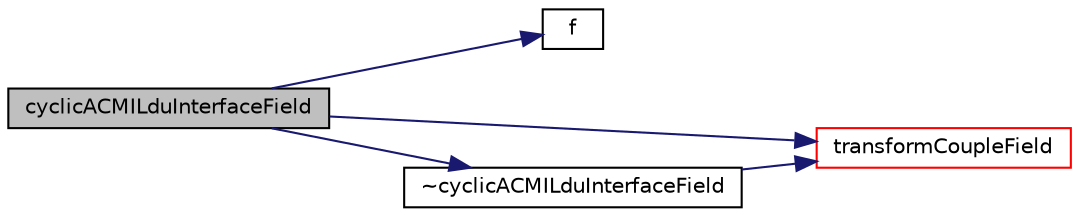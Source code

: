 digraph "cyclicACMILduInterfaceField"
{
  bgcolor="transparent";
  edge [fontname="Helvetica",fontsize="10",labelfontname="Helvetica",labelfontsize="10"];
  node [fontname="Helvetica",fontsize="10",shape=record];
  rankdir="LR";
  Node1 [label="cyclicACMILduInterfaceField",height=0.2,width=0.4,color="black", fillcolor="grey75", style="filled", fontcolor="black"];
  Node1 -> Node2 [color="midnightblue",fontsize="10",style="solid",fontname="Helvetica"];
  Node2 [label="f",height=0.2,width=0.4,color="black",URL="$a04026.html#a888be93833ac7a23170555c69c690288"];
  Node1 -> Node3 [color="midnightblue",fontsize="10",style="solid",fontname="Helvetica"];
  Node3 [label="transformCoupleField",height=0.2,width=0.4,color="red",URL="$a00468.html#aa655b8ec61590cb366dc249e0aeb2434",tooltip="Transform given patch field. "];
  Node1 -> Node4 [color="midnightblue",fontsize="10",style="solid",fontname="Helvetica"];
  Node4 [label="~cyclicACMILduInterfaceField",height=0.2,width=0.4,color="black",URL="$a00468.html#ab48aa1cf20d364a1241f73117c42fe11",tooltip="Destructor. "];
  Node4 -> Node3 [color="midnightblue",fontsize="10",style="solid",fontname="Helvetica"];
}
